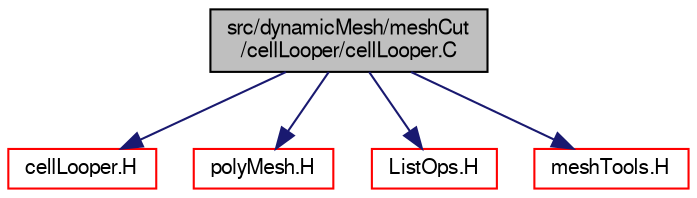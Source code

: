 digraph "src/dynamicMesh/meshCut/cellLooper/cellLooper.C"
{
  bgcolor="transparent";
  edge [fontname="FreeSans",fontsize="10",labelfontname="FreeSans",labelfontsize="10"];
  node [fontname="FreeSans",fontsize="10",shape=record];
  Node0 [label="src/dynamicMesh/meshCut\l/cellLooper/cellLooper.C",height=0.2,width=0.4,color="black", fillcolor="grey75", style="filled", fontcolor="black"];
  Node0 -> Node1 [color="midnightblue",fontsize="10",style="solid",fontname="FreeSans"];
  Node1 [label="cellLooper.H",height=0.2,width=0.4,color="red",URL="$a00458.html"];
  Node0 -> Node9 [color="midnightblue",fontsize="10",style="solid",fontname="FreeSans"];
  Node9 [label="polyMesh.H",height=0.2,width=0.4,color="red",URL="$a11630.html"];
  Node0 -> Node110 [color="midnightblue",fontsize="10",style="solid",fontname="FreeSans"];
  Node110 [label="ListOps.H",height=0.2,width=0.4,color="red",URL="$a08687.html",tooltip="Various functions to operate on Lists. "];
  Node0 -> Node222 [color="midnightblue",fontsize="10",style="solid",fontname="FreeSans"];
  Node222 [label="meshTools.H",height=0.2,width=0.4,color="red",URL="$a07670.html"];
}
